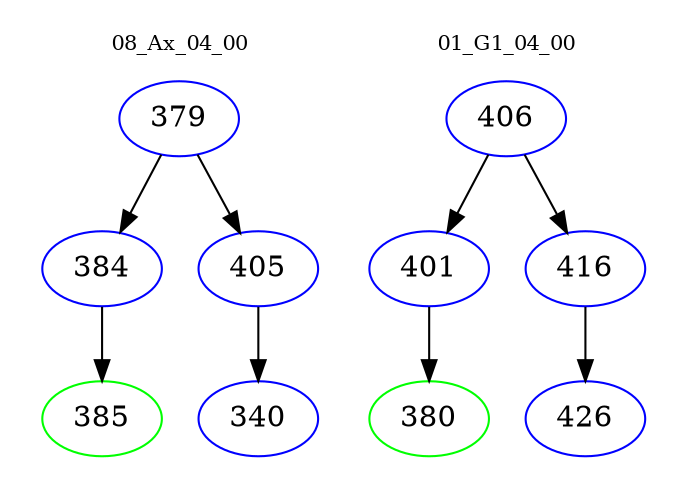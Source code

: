digraph{
subgraph cluster_0 {
color = white
label = "08_Ax_04_00";
fontsize=10;
T0_379 [label="379", color="blue"]
T0_379 -> T0_384 [color="black"]
T0_384 [label="384", color="blue"]
T0_384 -> T0_385 [color="black"]
T0_385 [label="385", color="green"]
T0_379 -> T0_405 [color="black"]
T0_405 [label="405", color="blue"]
T0_405 -> T0_340 [color="black"]
T0_340 [label="340", color="blue"]
}
subgraph cluster_1 {
color = white
label = "01_G1_04_00";
fontsize=10;
T1_406 [label="406", color="blue"]
T1_406 -> T1_401 [color="black"]
T1_401 [label="401", color="blue"]
T1_401 -> T1_380 [color="black"]
T1_380 [label="380", color="green"]
T1_406 -> T1_416 [color="black"]
T1_416 [label="416", color="blue"]
T1_416 -> T1_426 [color="black"]
T1_426 [label="426", color="blue"]
}
}
